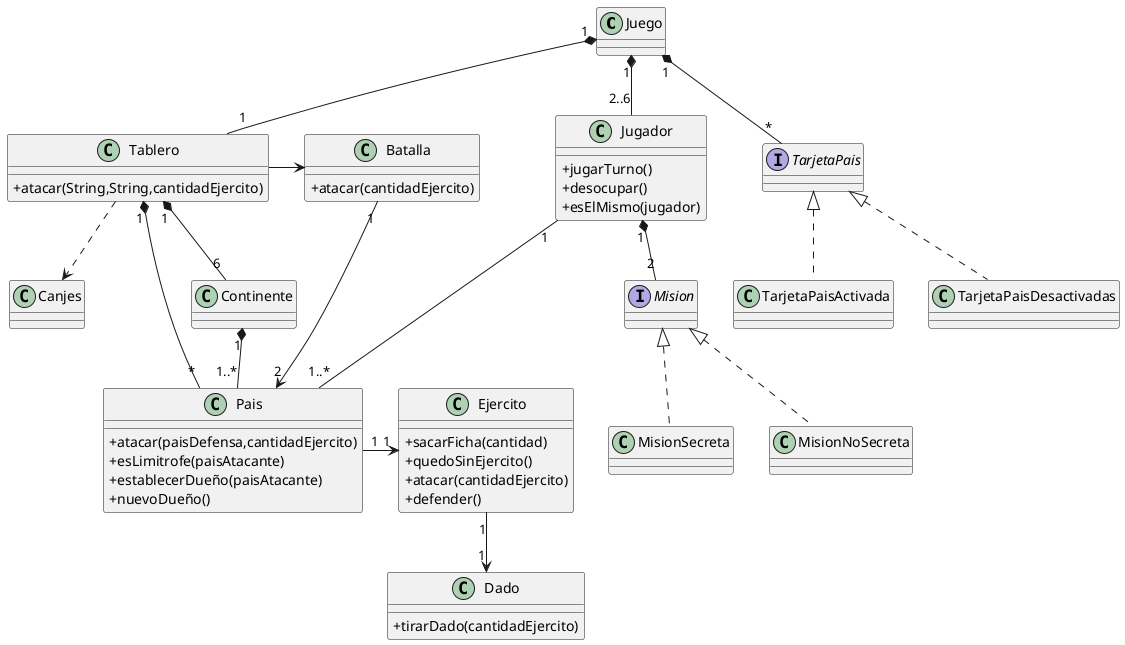 @startuml
Juego "1" *-- "1" Tablero
Juego "1" *-- "2..6" Jugador
Juego "1" *-- "*" TarjetaPais

Interface TarjetaPais
Interface Mision

TarjetaPais <|.. TarjetaPaisActivada
TarjetaPais <|.. TarjetaPaisDesactivadas
Mision <|.. MisionSecreta
Mision <|.. MisionNoSecreta

Tablero "1" *-- "6" Continente
Tablero "1" *-- "*" Pais
Continente "1" *-- "1..*" Pais

Jugador "1" *-- "2" Mision
Jugador "1" -- "1..*" Pais
Ejercito "1" --> "1" "Dado"
Tablero ..> Canjes

Pais "1" -> "1" Ejercito
Tablero -> Batalla
Batalla "1" --> "2" Pais


skinparam classAttributeIconSize 0
class Juego {
}


skinparam classAttributeIconSize 0
class Jugador {
 +jugarTurno()
 +desocupar()
 +esElMismo(jugador)
}

skinparam classAttributeIconSize 0
class Tablero {
 +atacar(String,String,cantidadEjercito)
}

skinparam classAttributeIconSize 0
class Batalla {
 +atacar(cantidadEjercito)
}

skinparam classAttributeIconSize 0
class Pais {
 +atacar(paisDefensa,cantidadEjercito)
 +esLimitrofe(paisAtacante)
 +establecerDueño(paisAtacante)
 +nuevoDueño()

}

skinparam classAttributeIconSize 0
class Ejercito {
 +sacarFicha(cantidad)
 +quedoSinEjercito()
 +atacar(cantidadEjercito)
 +defender()
}

skinparam classAttributeIconSize 0
class Dado {
 +tirarDado(cantidadEjercito)
}
@enduml